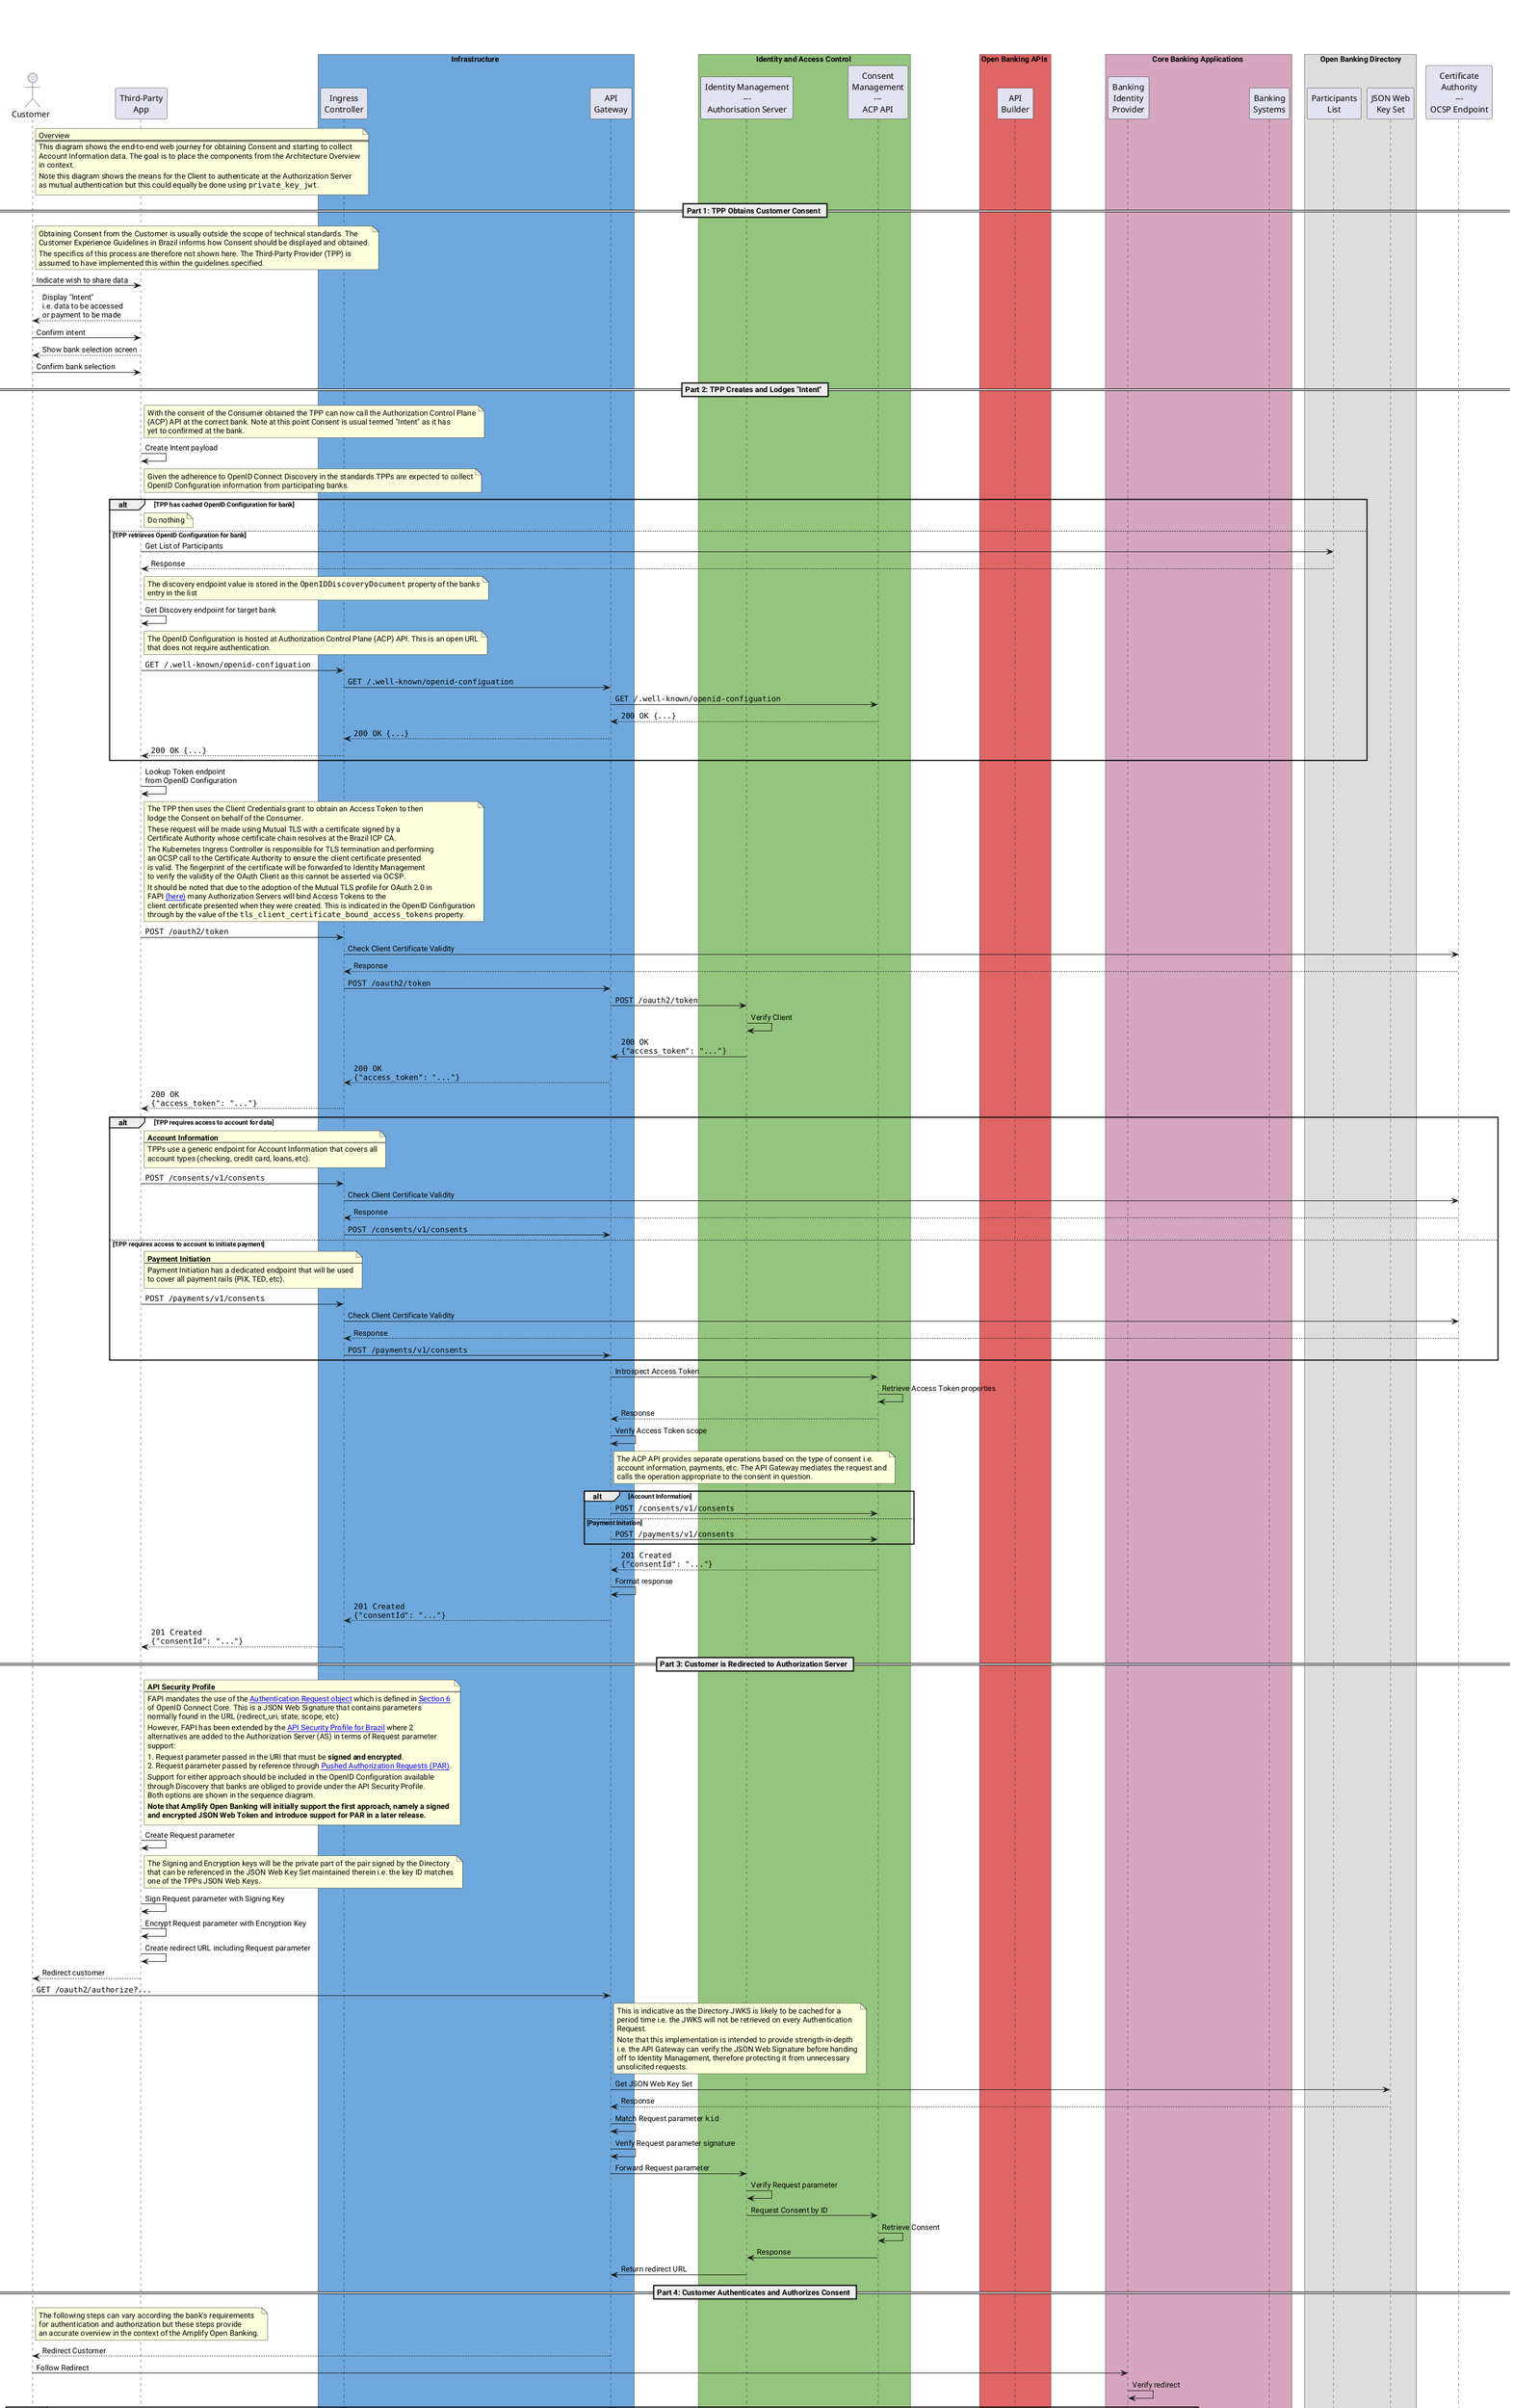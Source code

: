 @startuml Generic_Web_Journey_Sequence

title \n\n\n

actor "Customer" as PSU
participant "Third-Party\nApp" as TPP

box Infrastructure #6FA8DC
participant "Ingress\nController" as INGRESS
participant "API\nGateway" as API_GATEWAY
end box

box Identity and Access Control #94c47d
participant "Identity Management\n---\nAuthorisation Server" as IAM
participant "Consent\nManagement\n---\nACP API" as CONSENT
end box

box Open Banking APIs #e06666
participant "API\nBuilder" as API_BUILDER
end box

box Core Banking Applications #d5a6bd
participant "Banking\nIdentity\nProvider" as ASPSP_WEB
participant "Banking\nSystems" as ASPSP_API
end box

box Open Banking Directory
participant "Participants\nList" as OBD_PARTICIPANTS
participant "JSON Web\nKey Set" as OBD_JWKS
end box

participant "Certificate\nAuthority\n---\nOCSP Endpoint" as OCSP

hide footbox
skinparam defaultFontName Roboto
skinparam BoxPadding 10

note right of PSU
Overview
===
This diagram shows the end-to-end web journey for obtaining Consent and starting to collect
Account Information data. The goal is to place the components from the Architecture Overview
in context.
|||
Note this diagram shows the means for the Client to authenticate at the Authorization Server
as mutual authentication but this could equally be done using ""private_key_jwt"".
end note

== Part 1: TPP Obtains Customer Consent ==

note right of PSU
Obtaining Consent from the Customer is usually outside the scope of technical standards. The
Customer Experience Guidelines in Brazil informs how Consent should be displayed and obtained.
|||
The specifics of this process are therefore not shown here. The Third-Party Provider (TPP) is
assumed to have implemented this within the guidelines specified.
end note

PSU -> TPP: Indicate wish to share data
PSU <-- TPP: Display "Intent"\ni.e. data to be accessed\nor payment to be made
PSU -> TPP: Confirm intent
PSU <-- TPP: Show bank selection screen
PSU -> TPP: Confirm bank selection

== Part 2: TPP Creates and Lodges "Intent" ==

note right of TPP
With the consent of the Consumer obtained the TPP can now call the Authorization Control Plane
(ACP) API at the correct bank. Note at this point Consent is usual termed "Intent" as it has
yet to confirmed at the bank.
end note

TPP -> TPP: Create Intent payload

note right of TPP
Given the adherence to OpenID Connect Discovery in the standards TPPs are expected to collect
OpenID Configuration information from participating banks.
end note

alt TPP has cached OpenID Configuration for bank 

note right of TPP
Do nothing
end note

else TPP retrieves OpenID Configuration for bank

TPP -> OBD_PARTICIPANTS: Get List of Participants
TPP <-- OBD_PARTICIPANTS: Response

note right of TPP
The discovery endpoint value is stored in the ""OpenIDDiscoveryDocument"" property of the banks
entry in the list
end note

TPP -> TPP: Get Discovery endpoint for target bank

note right of TPP
The OpenID Configuration is hosted at Authorization Control Plane (ACP) API. This is an open URL
that does not require authentication.
end note

TPP -> INGRESS: ""GET /.well-known/openid-configuation""
INGRESS -> API_GATEWAY: ""GET /.well-known/openid-configuation""
API_GATEWAY -> CONSENT: ""GET /.well-known/openid-configuation""
API_GATEWAY <-- CONSENT: ""200 OK {...}""
INGRESS <-- API_GATEWAY: ""200 OK {...}""
TPP <-- INGRESS: ""200 OK {...}""

end alt

TPP -> TPP: Lookup Token endpoint\nfrom OpenID Configuration

note right of TPP
The TPP then uses the Client Credentials grant to obtain an Access Token to then
lodge the Consent on behalf of the Consumer.
|||
These request will be made using Mutual TLS with a certificate signed by a 
Certificate Authority whose certificate chain resolves at the Brazil ICP CA.
|||
The Kubernetes Ingress Controller is responsible for TLS termination and performing
an OCSP call to the Certificate Authority to ensure the client certificate presented
is valid. The fingerprint of the certificate will be forwarded to Identity Management
to verify the validity of the OAuth Client as this cannot be asserted via OCSP.
|||
It should be noted that due to the adoption of the Mutual TLS profile for OAuth 2.0 in
FAPI [[https://tools.ietf.org/id/draft-ietf-oauth-mtls-08.html (here)]] many Authorization Servers will bind Access Tokens to the
client certificate presented when they were created. This is indicated in the OpenID Configuration
through by the value of the ""tls_client_certificate_bound_access_tokens"" property.
end note

TPP -> INGRESS: ""POST /oauth2/token""
INGRESS -> OCSP: Check Client Certificate Validity
INGRESS <-- OCSP: Response
INGRESS -> API_GATEWAY: ""POST /oauth2/token""
API_GATEWAY -> IAM: ""POST /oauth2/token""
IAM -> IAM: Verify Client
API_GATEWAY <- IAM: ""200 OK""\n""{"access_token": "..."}""
INGRESS <-- API_GATEWAY: ""200 OK""\n""{"access_token": "..."}""
TPP <-- INGRESS: ""200 OK""\n""{"access_token": "..."}""

alt TPP requires access to account for data

note right of TPP
**Account Information**
---
TPPs use a generic endpoint for Account Information that covers all
account types (checking, credit card, loans, etc).
end note

TPP -> INGRESS: ""POST /consents/v1/consents""
INGRESS -> OCSP: Check Client Certificate Validity
INGRESS <-- OCSP: Response
INGRESS -> API_GATEWAY: ""POST /consents/v1/consents""

else TPP requires access to account to initiate payment

note right of TPP
**Payment Initiation**
---
Payment Initiation has a dedicated endpoint that will be used
to cover all payment rails (PIX, TED, etc).
end note

TPP -> INGRESS: ""POST /payments/v1/consents""
INGRESS -> OCSP: Check Client Certificate Validity
INGRESS <-- OCSP: Response
INGRESS -> API_GATEWAY: ""POST /payments/v1/consents""

end alt

API_GATEWAY -> CONSENT: Introspect Access Token
CONSENT -> CONSENT: Retrieve Access Token properties
API_GATEWAY <-- CONSENT: Response
API_GATEWAY -> API_GATEWAY: Verify Access Token scope

note right of API_GATEWAY
The ACP API provides separate operations based on the type of consent i.e.
account information, payments, etc. The API Gateway mediates the request and
calls the operation appropriate to the consent in question.
end note

alt Account Information
API_GATEWAY -> CONSENT: ""POST /consents/v1/consents""
else Payment Initation
API_GATEWAY -> CONSENT: ""POST /payments/v1/consents""
end alt

API_GATEWAY <-- CONSENT: ""201 Created""\n""{"consentId": "..."}""
API_GATEWAY -> API_GATEWAY: Format response
INGRESS <-- API_GATEWAY: ""201 Created""\n""{"consentId": "..."}"" 
TPP <-- INGRESS: ""201 Created""\n""{"consentId": "..."}"" 

== Part 3: Customer is Redirected to Authorization Server ==

note right of TPP
**API Security Profile**
---
FAPI mandates the use of the [[https://openid.net/specs/openid-financial-api-part-2-ID2.html#authorization-server Authentication Request object]] which is defined in [[https://openid.net/specs/openid-connect-core-1_0.html#JWTRequests Section 6]]
of OpenID Connect Core. This is a JSON Web Signature that contains parameters
normally found in the URL (redirect_uri, state, scope, etc)
|||
However, FAPI has been extended by the [[https://openbanking-brasil.github.io/specs-seguranca/open-banking-brasil-financial-api-1_ID2.html API Security Profile for Brazil]] where 2
alternatives are added to the Authorization Server (AS) in terms of Request parameter
support:
|||
1. Request parameter passed in the URI that must be **signed and encrypted**.
2. Request parameter passed by reference through [[https://datatracker.ietf.org/doc/html/draft-ietf-oauth-par Pushed Authorization Requests (PAR)]].
|||
Support for either approach should be included in the OpenID Configuration available
through Discovery that banks are obliged to provide under the API Security Profile.
Both options are shown in the sequence diagram.
|||
**Note that Amplify Open Banking will initially support the first approach, namely a signed**
**and encrypted JSON Web Token and introduce support for PAR in a later release.**
end note

TPP -> TPP: Create Request parameter

' alt AS supports Request parameter passed by value

note right of TPP
The Signing and Encryption keys will be the private part of the pair signed by the Directory
that can be referenced in the JSON Web Key Set maintained therein i.e. the key ID matches
one of the TPPs JSON Web Keys.
end note

TPP -> TPP: Sign Request parameter with Signing Key
TPP -> TPP: Encrypt Request parameter with Encryption Key
TPP -> TPP: Create redirect URL including Request parameter

' else AS supports PAR

' note right of TPP
' To create an Authorization request through PAR the TPP **must** authenticate using the same
' method as they use at the Token endpoint.
' end note

' TPP -> TPP: Encode Request parameter in payload
' TPP -> INGRESS: ""POST /par""
' INGRESS -> OCSP: Check Client Certificate Validity
' INGRESS <-- OCSP: Response
' INGRESS -> API_GATEWAY: ""POST /par""
' API_GATEWAY -> IAM: Authorization request
' API_GATEWAY <-- IAM: Response
' INGRESS <-- API_GATEWAY: ""201 Created""\n""{"request_uri": "..."}"" 
' TPP <-- INGRESS: ""201 Created""\n""{"request_uri": "..."}"" 
' TPP -> TPP: Create redirect URL including ""request_uri"" value

' end alt

PSU <-- TPP: Redirect customer
PSU -> API_GATEWAY: ""GET /oauth2/authorize?...""

note right of API_GATEWAY
This is indicative as the Directory JWKS is likely to be cached for a
period time i.e. the JWKS will not be retrieved on every Authentication
Request.
|||
Note that this implementation is intended to provide strength-in-depth
i.e. the API Gateway can verify the JSON Web Signature before handing
off to Identity Management, therefore protecting it from unnecessary
unsolicited requests.
end note

API_GATEWAY -> OBD_JWKS: Get JSON Web Key Set
API_GATEWAY <-- OBD_JWKS: Response
API_GATEWAY -> API_GATEWAY: Match Request parameter ""kid""
API_GATEWAY -> API_GATEWAY: Verify Request parameter signature
API_GATEWAY -> IAM: Forward Request parameter
IAM -> IAM: Verify Request parameter
IAM -> CONSENT: Request Consent by ID
CONSENT -> CONSENT: Retrieve Consent
IAM <- CONSENT: Response
API_GATEWAY <- IAM: Return redirect URL

== Part 4: Customer Authenticates and Authorizes Consent ==

note right of PSU
The following steps can vary according the bank's requirements
for authentication and authorization but these steps provide
an accurate overview in the context of the Amplify Open Banking.
end note

PSU <-- API_GATEWAY: Redirect Customer
PSU -> ASPSP_WEB: Follow Redirect
ASPSP_WEB -> ASPSP_WEB: Verify redirect

loop Request required number of authentication factors

note right of PSU
This loop is intended to be indicative and the actual
mechanics are entirely dependent on the bank's
implementation and their approach to user experience.
end note

PSU <-- ASPSP_WEB: Serve credentials input page
PSU -> ASPSP_WEB: Submit credentials
ASPSP_WEB -> ASPSP_WEB: Verify credentials

end loop

note right of INGRESS
**Providing security for the ACP API should be reviewed on a case-by-case
**basis and implemented according to customer requirements.**
|||
This diagram shows an example of access to the Consent Management API
being implemented via the Ingress Controller/API Gateway. Security
is provided via an internal certificate which is **not** validated
against ICP.
|||
The ""{operation}"" parameter denotes either an Account Information or
Payment Initiation consent. The possible values are:

* ""consents"": Account Information
* ""payments"": Payment Initiation

The value of ""{consent-id}"" must be retrieved from the requested scope as
this contains the consent resource identifier as defined in the [[https://openbanking-brasil.github.io/specs-seguranca/open-banking-brasil-financial-api-1_ID2.html#section-7.1.2 Security Profile]].
end note

ASPSP_WEB -> INGRESS: ""GET ​/open-banking​/{operation}/v1/consent/{consent-id}""
INGRESS -> API_GATEWAY: ""GET ​/open-banking​/{operation}/v1/consent/{consent-id}""
API_GATEWAY -> CONSENT: ""GET ​/open-banking​/{operation}/v1/consent/{consent-id}""
CONSENT -> CONSENT: Retrieve "Intent"
API_GATEWAY <-- CONSENT: ""200 OK {...}""
INGRESS <-- API_GATEWAY: ""200 OK {...}""
ASPSP_WEB <-- INGRESS: ""200 OK {...}""

alt Account Information Consent

note right of ASPSP_WEB
**Account Information**
---
When creating the Consent Confirmation screen the
permission codes held in the "Intent" need to be
converted to something that will be meaningful to the
Customer. The wording should adhere to that detailed
in the [[https://github.com/OpenBanking-Brasil/areadesenvolvedor/raw/gh-pages/documents/GuiaDeExperienciaDoUsuarioCompartilhamentoDeDadosEIniciacaoDePagamento_v3.02.03.pdf Customer Experience Guidelines]].
end note

else Payment Initiation Consent

note right of ASPSP_WEB
**Payment Initiation**
---
The Consent Confirmation screen requires the following properties to be displayed:
* Transaction Value.
* Recipient details (name, CPF/CNPJ).
* Payment Date.
* Payment method (currently fixed on PIX).
* Fee amount charged by the bank (if any).
end note

par Request fee amount for payment

note right of ASPSP_WEB
Fees for payment must be provided from the Banking Systems
end note

ASPSP_WEB -> ASPSP_API: Request fee amount
ASPSP_WEB <-- ASPSP_API: Response

else

alt Debtor account not provided in Consent

note right of ASPSP_WEB
If the debtor account has not been provided in the Consent then
the customer's payment accounts will need to be retrieved:

* If the customer only has one payment account then this is the default.
* If they have multiple accounts they should be able to select one.

This should be incorporated into the Consent Confirmation screen.
end note

ASPSP_WEB -> ASPSP_API: Request in-scope payment accounts
ASPSP_WEB <-- ASPSP_API: Response

else Debtor account provided in Consent

note right of ASPSP_WEB
If the debtor account has already been provided ownership of the
account by the customer **must** be verified. This must be executed
at the Banking Systems as they will understand the relationship
between a (now authenticated) customer and the accounts they own.
end note

ASPSP_WEB -> ASPSP_API: Verify account ownership
ASPSP_WEB <-- ASPSP_API: Response

end alt

end par

end alt

ASPSP_WEB -> ASPSP_WEB: Render Consent Confirmation screen
PSU <-- ASPSP_WEB: Serve Consent Confirmation screen
PSU -> ASPSP_WEB: Confirm consent is correct

alt Account Information Consent

note right of ASPSP_WEB
**Account Information**
---
Once consent has been confirmed by the Customer the list of
in-scope accounts will be retrieved from the Banking Systems.
This list will obviously be dictated by the permission codes
requested by the TPP i.e. if only ""ACCOUNTS_READ"" is requested
then all other account types can be ignored.
end note

ASPSP_WEB -> ASPSP_API: Request in-scope Customer accounts
ASPSP_WEB <-- ASPSP_API: Response

ASPSP_WEB -> ASPSP_WEB: Render Account Selection screen
PSU <-- ASPSP_WEB: Serve Account Selection screen
PSU -> ASPSP_WEB: Send Account Selection

end alt

note right of INGRESS
**Payment Initation**
---
The consent is updated with the granted accounts. Note for for Payment
Initiation ""account_ids"" can be omitted.
end note

ASPSP_WEB -> INGRESS: ""POST /open-banking/{operation}/{login}/accept""\n""{ account_ids: [...] }"" 
INGRESS -> API_GATEWAY: ""POST /open-banking/{operation}/{login}/accept""\n""{ account_ids: [...] }"" 
API_GATEWAY -> CONSENT: ""POST /open-banking/{operation}/{login}/accept""\n""{ account_ids: [...] }"" 
CONSENT -> CONSENT: Update "Intent" with Account IDs
CONSENT -> CONSENT: Mark Consent as ""AUTHORISED""
API_GATEWAY <-- CONSENT: ""200 OK {redirect_to: "..."}""
INGRESS <-- API_GATEWAY: ""200 OK {redirect_to: "..."}""
ASPSP_WEB <-- INGRESS: ""200 OK {redirect_to: "..."}""

note right of PSU
The Customer is redirected back to the Amplify Open Banking stack from
the bank's Identity Provider in order to complete Hybrid Flow, using
the value of the ""redirect_uri"" property returned in the response
from the call to the consent API.
|||
The hand-off is constrained using a number of parameters included
in the redirect URI to help safeguard this process i.e. to prevent
unsolicited authentication attempts or session takeover.
end note

PSU <-- ASPSP_WEB: Redirect Customer\nback to API Gateway
PSU -> INGRESS: Follow redirect
INGRESS -> API_GATEWAY: Follow redirect
API_GATEWAY -> IAM: Forward redirect parameters
IAM -> IAM: Verify redirect
IAM -> IAM: Mint Authorization Code\nand ID Token

note right of IAM
At this point the Identity Management module mints a redirect
URI that will take the Customer back to the Third-Party App.
The URI includes the Authorization Code and parameters that
adhere to the API Security Profile for Brazil.
end note

API_GATEWAY <-- IAM: Return redirect
INGRESS <-- API_GATEWAY: Return redirect
PSU <-- INGRESS: Redirect Customer
PSU -> TPP: Follow Redirect

== Part 5: TPP Swaps Authorization Code for Access Token ==

TPP -> TPP: Verify redirect including\nID Token signature, nonce and s_hash value
TPP -> INGRESS: ""POST /oauth2/token""
INGRESS -> OCSP: Check Client Certificate Validity
INGRESS <-- OCSP: Response
INGRESS -> API_GATEWAY: ""POST /oauth2/token""
API_GATEWAY -> IAM: ""POST /oauth2/token""
IAM -> IAM: Validate Token Request
IAM -> IAM: Mint ID, Access and Refresh Tokens
API_GATEWAY <-- IAM: ""200 OK""\n""{"access_token": "..."}""
INGRESS <-- API_GATEWAY: ""200 OK""\n""{"access_token": "..."}""
TPP <-- INGRESS: ""200 OK""\n""{"access_token": "..."}""

== Part 6: TPP Gets Data from Account ==

alt Account Information

note right of TPP
**Account Information**
---
The retrieval of account data happens in two stages:

1. The TPP requests the available resources at the Resources API.
2. Using the identifiers returned they can request account data.
end note

group Get all resource identifiers

note right of TPP
The TPP will require the ""RESOURCES_READ"" permission to access
the ""/resources"" endpoint. If Customer has not consented to this
the request should be rejected (not shown here).
end note

TPP -> INGRESS: ""GET /resources/v1/resources""\n""Authorization: Bearer ...""
INGRESS -> OCSP: Check Client Certificate Validity
INGRESS <-- OCSP: Response
INGRESS -> API_GATEWAY: ""GET /resources/v1/resources""\n""Authorization: Bearer ...""
API_GATEWAY -> CONSENT: Request Access Token properties
CONSENT -> CONSENT: Retrieve Access Token properties
API_GATEWAY <-- CONSENT: Response
API_GATEWAY -> API_GATEWAY: Introspect Access Token properties
API_GATEWAY -> API_GATEWAY: Apply access controls
API_GATEWAY -> API_BUILDER: ""GET /resources/v1/resources""
API_BUILDER -> ASPSP_API: Get available resources for Customer
API_BUILDER <-- ASPSP_API: Response
API_BUILDER -> API_BUILDER: Mediate response payload
API_GATEWAY <-- API_BUILDER: ""200 OK { "data": ... }""
INGRESS <-- API_GATEWAY: ""200 OK { "data": ... }""
TPP <-- INGRESS: ""200 OK { "data": ... }""

end group

loop For each Account ID returned from ""/resources""

note right of TPP
In this example the TPP only has access to checking accounts.
They will require the ""ACCOUNTS_READ"" permission to access
the ""/accounts/v1/accounts/{accountId}"" endpoint. If Customer
has not consented to this the request should be rejected (not
shown here).
end note

TPP -> INGRESS: ""GET /accounts/v1/accounts/{accountId}""\n""Authorization: Bearer ...""
INGRESS -> OCSP: Check Client Certificate Validity
INGRESS <-- OCSP: Response
INGRESS -> API_GATEWAY: ""GET /accounts/v1/accounts/{accountId}""\n""Authorization: Bearer ...""
API_GATEWAY -> CONSENT: Request Access Token properties
CONSENT -> CONSENT: Retrieve Access Token properties
API_GATEWAY <-- CONSENT: Response
API_GATEWAY -> API_GATEWAY: Introspect Access Token properties
API_GATEWAY -> API_GATEWAY: Apply access controls
API_GATEWAY -> API_BUILDER: ""GET /accounts/v1/accounts/{accountId}""
API_BUILDER -> ASPSP_API: Get requested account
API_BUILDER <-- ASPSP_API: Response
API_BUILDER -> API_BUILDER: Mediate response payload
API_GATEWAY <-- API_BUILDER: ""200 OK { "data": ... }""
INGRESS <-- API_GATEWAY: ""200 OK { "data": ... }""
TPP <-- INGRESS: ""200 OK { "data": ... }""
end loop

else Payment Initiation

note right of TPP
**Payment Initiation**
---
The TPP can now make the payment instruction request. The Access Token
is bound to this single operation and will be revoked once the payment
instruction is successfully transmitted.
|||
Note that in cases where multiple authorizations are required the TPP
will receive and indicator in the ""status"" property with a value of
""PART"".
end note

group Create payment initation request

TPP -> INGRESS: ""POST /payments/v1/pix/payments""
INGRESS -> OCSP: Check Client Certificate Validity
INGRESS <-- OCSP: Response
INGRESS -> API_GATEWAY: ""POST /payments/v1/pix/payments""

note right of API_GATEWAY
The approach to Access Token introspection remains the same under payments
i.e. the API Gateway will need an assertion that indicates the consent granted
by the Customer matches the payment being instructed.
end note

API_GATEWAY -> CONSENT: Request Access Token properties
CONSENT -> CONSENT: Retrieve Access Token properties
API_GATEWAY <-- CONSENT: Response
API_GATEWAY -> API_GATEWAY: Introspect Access Token properties

note right of API_GATEWAY
On introspecting the Access Token the API Gateway will decorate the
request with the debtor account which is stored with the Consent. This can
then be forwarded to the API Builder application and used to make the correct
payment instruction in the Banking Systems.
end note

API_GATEWAY -> API_GATEWAY: Decorate request with debtor account
API_GATEWAY -> API_BUILDER: ""POST /payments/v1/pix/payments""

note right of API_BUILDER
This flow is non-normative and will vary on customer requirements.
It //could// be to a PIX-compliant API or any other available mechanism
to make a PIX payment.
end note

API_BUILDER -> API_BUILDER: Mediate request payload
API_BUILDER -> ASPSP_API: Deliver payment instruction to Banking System API
API_BUILDER <-- ASPSP_API: Response
API_BUILDER -> API_BUILDER: Mediate response payload
API_GATEWAY <-- API_BUILDER: ""201 Created""\n""{paymentId: "..."}""
INGRESS <-- API_GATEWAY: ""201 Created""\n""{paymentId: "..."}""
TPP <-- INGRESS: ""201 Created""\n""{paymentId: "..."}""

end group

loop Until status ""ACCEPTED_SETTLEMENT_COMPLETED"" is returned

TPP -> INGRESS: ""GET /payments/v1/pix/payments/{paymentId}""
INGRESS -> OCSP: Check Client Certificate Validity
INGRESS <-- OCSP: Response
INGRESS -> API_GATEWAY: ""GET /payments/v1/pix/payments/{paymentId}""
API_GATEWAY -> CONSENT: Request Access Token properties
CONSENT -> CONSENT: Retrieve Access Token properties
API_GATEWAY <-- CONSENT: Response
API_GATEWAY -> API_GATEWAY: Introspect Access Token properties
API_GATEWAY -> API_BUILDER: ""GET /payments/v1/pix/payments/{paymentId}""

note right of API_BUILDER
This flow is non-normative and will vary on customer requirements.
It //could// be to a PIX-compliant API or any other available mechanism
to get the status of a PIX payment.
end note

API_BUILDER -> API_BUILDER: Mediate request payload
API_BUILDER -> ASPSP_API: Get Payment Status
API_BUILDER <-- ASPSP_API: Response
API_BUILDER -> API_BUILDER: Mediate response payload
API_GATEWAY <-- API_BUILDER: ""200 OK {...}""
INGRESS <-- API_GATEWAY: ""200 OK {...}""
TPP <-- INGRESS: ""200 OK {...}""

end loop

end alt

@enduml
